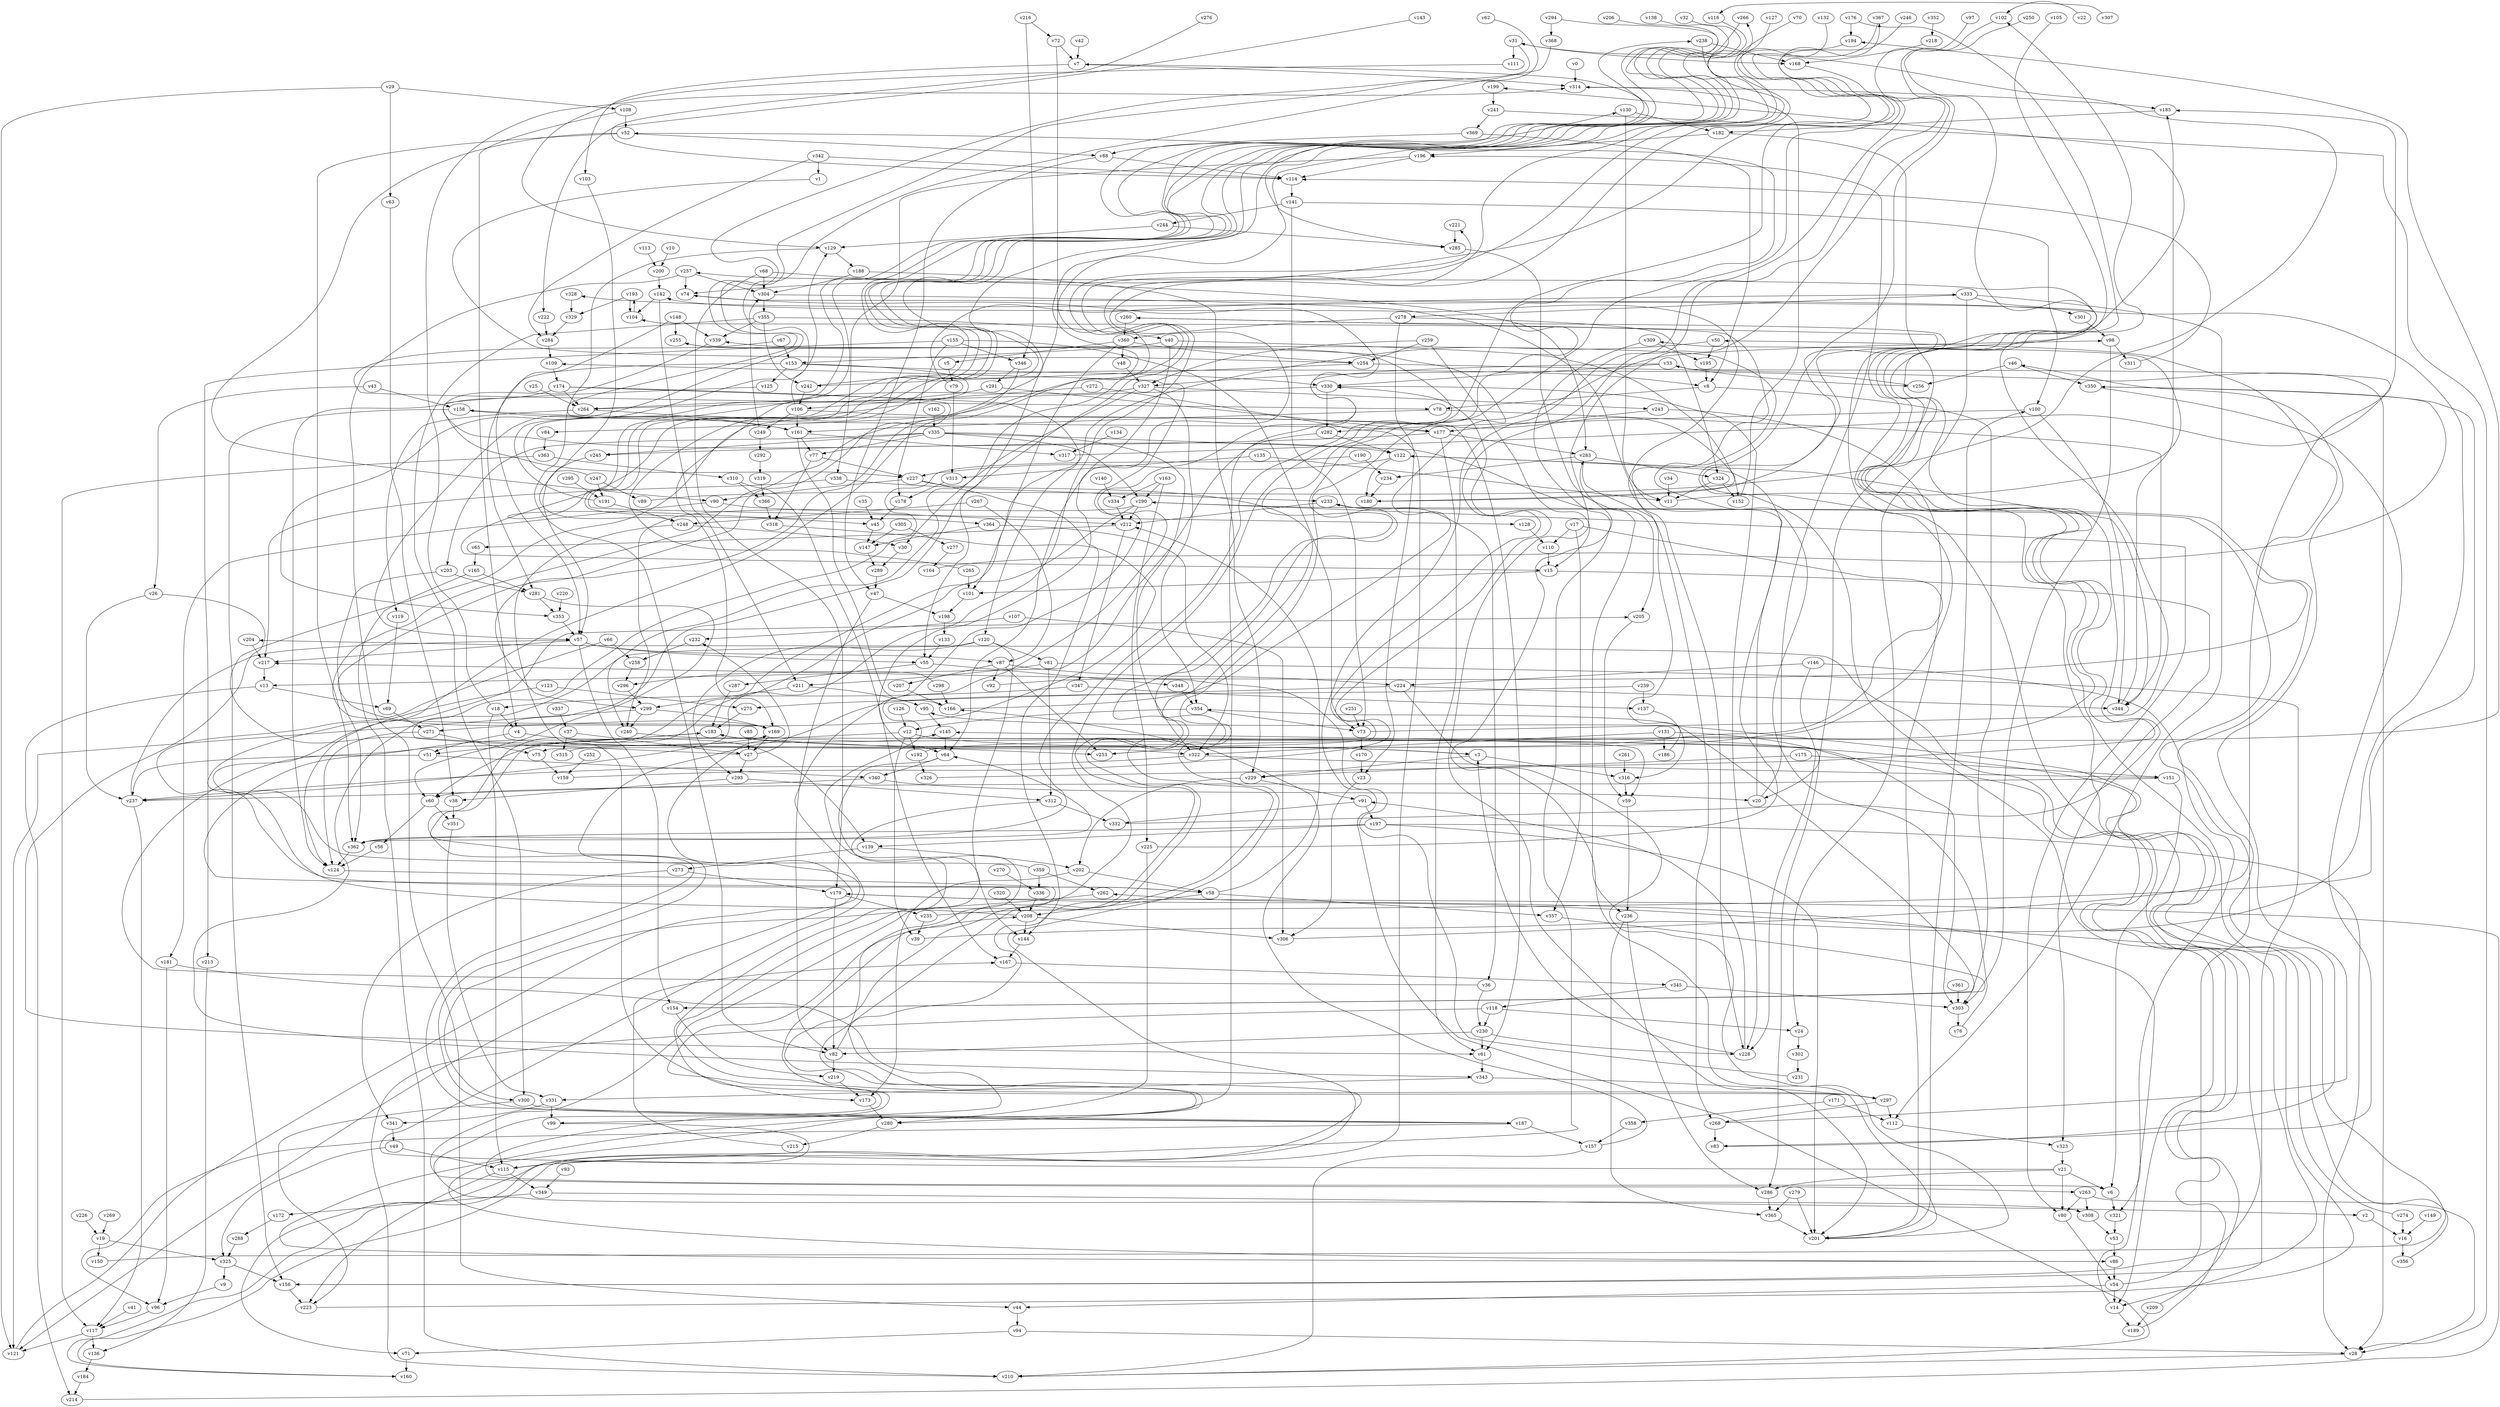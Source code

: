 // Benchmark game 555 - 370 vertices
// time_bound: 8
// targets: v320
digraph G {
    v0 [name="v0", player=1];
    v1 [name="v1", player=0];
    v2 [name="v2", player=1];
    v3 [name="v3", player=1];
    v4 [name="v4", player=1];
    v5 [name="v5", player=0];
    v6 [name="v6", player=1];
    v7 [name="v7", player=1];
    v8 [name="v8", player=0];
    v9 [name="v9", player=1];
    v10 [name="v10", player=1];
    v11 [name="v11", player=1];
    v12 [name="v12", player=1];
    v13 [name="v13", player=0];
    v14 [name="v14", player=0];
    v15 [name="v15", player=1];
    v16 [name="v16", player=0];
    v17 [name="v17", player=0];
    v18 [name="v18", player=1];
    v19 [name="v19", player=1];
    v20 [name="v20", player=0];
    v21 [name="v21", player=0];
    v22 [name="v22", player=0];
    v23 [name="v23", player=0];
    v24 [name="v24", player=0];
    v25 [name="v25", player=0];
    v26 [name="v26", player=1];
    v27 [name="v27", player=1];
    v28 [name="v28", player=0];
    v29 [name="v29", player=0];
    v30 [name="v30", player=1];
    v31 [name="v31", player=1];
    v32 [name="v32", player=1];
    v33 [name="v33", player=1];
    v34 [name="v34", player=0];
    v35 [name="v35", player=0];
    v36 [name="v36", player=0];
    v37 [name="v37", player=1];
    v38 [name="v38", player=0];
    v39 [name="v39", player=1];
    v40 [name="v40", player=1];
    v41 [name="v41", player=1];
    v42 [name="v42", player=0];
    v43 [name="v43", player=1];
    v44 [name="v44", player=0];
    v45 [name="v45", player=0];
    v46 [name="v46", player=0];
    v47 [name="v47", player=1];
    v48 [name="v48", player=0];
    v49 [name="v49", player=1];
    v50 [name="v50", player=1];
    v51 [name="v51", player=0];
    v52 [name="v52", player=1];
    v53 [name="v53", player=1];
    v54 [name="v54", player=1];
    v55 [name="v55", player=0];
    v56 [name="v56", player=0];
    v57 [name="v57", player=1];
    v58 [name="v58", player=0];
    v59 [name="v59", player=1];
    v60 [name="v60", player=1];
    v61 [name="v61", player=1];
    v62 [name="v62", player=0];
    v63 [name="v63", player=1];
    v64 [name="v64", player=1];
    v65 [name="v65", player=1];
    v66 [name="v66", player=1];
    v67 [name="v67", player=0];
    v68 [name="v68", player=1];
    v69 [name="v69", player=1];
    v70 [name="v70", player=0];
    v71 [name="v71", player=1];
    v72 [name="v72", player=0];
    v73 [name="v73", player=0];
    v74 [name="v74", player=1];
    v75 [name="v75", player=0];
    v76 [name="v76", player=1];
    v77 [name="v77", player=0];
    v78 [name="v78", player=1];
    v79 [name="v79", player=0];
    v80 [name="v80", player=1];
    v81 [name="v81", player=1];
    v82 [name="v82", player=0];
    v83 [name="v83", player=0];
    v84 [name="v84", player=0];
    v85 [name="v85", player=1];
    v86 [name="v86", player=1];
    v87 [name="v87", player=0];
    v88 [name="v88", player=1];
    v89 [name="v89", player=0];
    v90 [name="v90", player=1];
    v91 [name="v91", player=0];
    v92 [name="v92", player=1];
    v93 [name="v93", player=1];
    v94 [name="v94", player=0];
    v95 [name="v95", player=0];
    v96 [name="v96", player=1];
    v97 [name="v97", player=1];
    v98 [name="v98", player=0];
    v99 [name="v99", player=0];
    v100 [name="v100", player=1];
    v101 [name="v101", player=1];
    v102 [name="v102", player=1];
    v103 [name="v103", player=1];
    v104 [name="v104", player=0];
    v105 [name="v105", player=0];
    v106 [name="v106", player=1];
    v107 [name="v107", player=1];
    v108 [name="v108", player=1];
    v109 [name="v109", player=1];
    v110 [name="v110", player=1];
    v111 [name="v111", player=0];
    v112 [name="v112", player=0];
    v113 [name="v113", player=0];
    v114 [name="v114", player=0];
    v115 [name="v115", player=0];
    v116 [name="v116", player=1];
    v117 [name="v117", player=0];
    v118 [name="v118", player=1];
    v119 [name="v119", player=0];
    v120 [name="v120", player=0];
    v121 [name="v121", player=0];
    v122 [name="v122", player=1];
    v123 [name="v123", player=1];
    v124 [name="v124", player=1];
    v125 [name="v125", player=0];
    v126 [name="v126", player=0];
    v127 [name="v127", player=0];
    v128 [name="v128", player=0];
    v129 [name="v129", player=0];
    v130 [name="v130", player=0];
    v131 [name="v131", player=1];
    v132 [name="v132", player=0];
    v133 [name="v133", player=1];
    v134 [name="v134", player=1];
    v135 [name="v135", player=0];
    v136 [name="v136", player=1];
    v137 [name="v137", player=1];
    v138 [name="v138", player=0];
    v139 [name="v139", player=0];
    v140 [name="v140", player=0];
    v141 [name="v141", player=1];
    v142 [name="v142", player=0];
    v143 [name="v143", player=0];
    v144 [name="v144", player=0];
    v145 [name="v145", player=1];
    v146 [name="v146", player=1];
    v147 [name="v147", player=0];
    v148 [name="v148", player=1];
    v149 [name="v149", player=0];
    v150 [name="v150", player=0];
    v151 [name="v151", player=0];
    v152 [name="v152", player=0];
    v153 [name="v153", player=0];
    v154 [name="v154", player=0];
    v155 [name="v155", player=1];
    v156 [name="v156", player=1];
    v157 [name="v157", player=1];
    v158 [name="v158", player=0];
    v159 [name="v159", player=0];
    v160 [name="v160", player=1];
    v161 [name="v161", player=1];
    v162 [name="v162", player=1];
    v163 [name="v163", player=0];
    v164 [name="v164", player=1];
    v165 [name="v165", player=0];
    v166 [name="v166", player=0];
    v167 [name="v167", player=0];
    v168 [name="v168", player=0];
    v169 [name="v169", player=1];
    v170 [name="v170", player=1];
    v171 [name="v171", player=0];
    v172 [name="v172", player=1];
    v173 [name="v173", player=1];
    v174 [name="v174", player=1];
    v175 [name="v175", player=1];
    v176 [name="v176", player=0];
    v177 [name="v177", player=1];
    v178 [name="v178", player=0];
    v179 [name="v179", player=0];
    v180 [name="v180", player=1];
    v181 [name="v181", player=1];
    v182 [name="v182", player=0];
    v183 [name="v183", player=1];
    v184 [name="v184", player=0];
    v185 [name="v185", player=0];
    v186 [name="v186", player=0];
    v187 [name="v187", player=1];
    v188 [name="v188", player=0];
    v189 [name="v189", player=0];
    v190 [name="v190", player=1];
    v191 [name="v191", player=0];
    v192 [name="v192", player=0];
    v193 [name="v193", player=0];
    v194 [name="v194", player=1];
    v195 [name="v195", player=0];
    v196 [name="v196", player=0];
    v197 [name="v197", player=1];
    v198 [name="v198", player=1];
    v199 [name="v199", player=1];
    v200 [name="v200", player=0];
    v201 [name="v201", player=1];
    v202 [name="v202", player=1];
    v203 [name="v203", player=0];
    v204 [name="v204", player=1];
    v205 [name="v205", player=1];
    v206 [name="v206", player=0];
    v207 [name="v207", player=0];
    v208 [name="v208", player=1];
    v209 [name="v209", player=1];
    v210 [name="v210", player=0];
    v211 [name="v211", player=1];
    v212 [name="v212", player=1];
    v213 [name="v213", player=0];
    v214 [name="v214", player=1];
    v215 [name="v215", player=0];
    v216 [name="v216", player=1];
    v217 [name="v217", player=0];
    v218 [name="v218", player=0];
    v219 [name="v219", player=0];
    v220 [name="v220", player=1];
    v221 [name="v221", player=0];
    v222 [name="v222", player=1];
    v223 [name="v223", player=1];
    v224 [name="v224", player=0];
    v225 [name="v225", player=0];
    v226 [name="v226", player=1];
    v227 [name="v227", player=1];
    v228 [name="v228", player=1];
    v229 [name="v229", player=0];
    v230 [name="v230", player=0];
    v231 [name="v231", player=0];
    v232 [name="v232", player=1];
    v233 [name="v233", player=0];
    v234 [name="v234", player=1];
    v235 [name="v235", player=1];
    v236 [name="v236", player=0];
    v237 [name="v237", player=1];
    v238 [name="v238", player=0];
    v239 [name="v239", player=1];
    v240 [name="v240", player=1];
    v241 [name="v241", player=0];
    v242 [name="v242", player=0];
    v243 [name="v243", player=0];
    v244 [name="v244", player=0];
    v245 [name="v245", player=1];
    v246 [name="v246", player=1];
    v247 [name="v247", player=1];
    v248 [name="v248", player=0];
    v249 [name="v249", player=1];
    v250 [name="v250", player=0];
    v251 [name="v251", player=1];
    v252 [name="v252", player=1];
    v253 [name="v253", player=0];
    v254 [name="v254", player=0];
    v255 [name="v255", player=1];
    v256 [name="v256", player=1];
    v257 [name="v257", player=0];
    v258 [name="v258", player=1];
    v259 [name="v259", player=0];
    v260 [name="v260", player=1];
    v261 [name="v261", player=1];
    v262 [name="v262", player=1];
    v263 [name="v263", player=1];
    v264 [name="v264", player=1];
    v265 [name="v265", player=1];
    v266 [name="v266", player=1];
    v267 [name="v267", player=0];
    v268 [name="v268", player=1];
    v269 [name="v269", player=1];
    v270 [name="v270", player=1];
    v271 [name="v271", player=0];
    v272 [name="v272", player=1];
    v273 [name="v273", player=1];
    v274 [name="v274", player=1];
    v275 [name="v275", player=0];
    v276 [name="v276", player=0];
    v277 [name="v277", player=0];
    v278 [name="v278", player=1];
    v279 [name="v279", player=1];
    v280 [name="v280", player=0];
    v281 [name="v281", player=0];
    v282 [name="v282", player=0];
    v283 [name="v283", player=0];
    v284 [name="v284", player=1];
    v285 [name="v285", player=0];
    v286 [name="v286", player=1];
    v287 [name="v287", player=0];
    v288 [name="v288", player=0];
    v289 [name="v289", player=0];
    v290 [name="v290", player=0];
    v291 [name="v291", player=1];
    v292 [name="v292", player=1];
    v293 [name="v293", player=0];
    v294 [name="v294", player=0];
    v295 [name="v295", player=0];
    v296 [name="v296", player=1];
    v297 [name="v297", player=1];
    v298 [name="v298", player=0];
    v299 [name="v299", player=1];
    v300 [name="v300", player=1];
    v301 [name="v301", player=0];
    v302 [name="v302", player=1];
    v303 [name="v303", player=1];
    v304 [name="v304", player=1];
    v305 [name="v305", player=0];
    v306 [name="v306", player=0];
    v307 [name="v307", player=1];
    v308 [name="v308", player=0];
    v309 [name="v309", player=1];
    v310 [name="v310", player=1];
    v311 [name="v311", player=1];
    v312 [name="v312", player=0];
    v313 [name="v313", player=1];
    v314 [name="v314", player=0];
    v315 [name="v315", player=1];
    v316 [name="v316", player=1];
    v317 [name="v317", player=0];
    v318 [name="v318", player=1];
    v319 [name="v319", player=1];
    v320 [name="v320", player=1, target=1];
    v321 [name="v321", player=1];
    v322 [name="v322", player=1];
    v323 [name="v323", player=0];
    v324 [name="v324", player=0];
    v325 [name="v325", player=0];
    v326 [name="v326", player=1];
    v327 [name="v327", player=0];
    v328 [name="v328", player=0];
    v329 [name="v329", player=1];
    v330 [name="v330", player=1];
    v331 [name="v331", player=1];
    v332 [name="v332", player=1];
    v333 [name="v333", player=0];
    v334 [name="v334", player=0];
    v335 [name="v335", player=0];
    v336 [name="v336", player=1];
    v337 [name="v337", player=0];
    v338 [name="v338", player=0];
    v339 [name="v339", player=1];
    v340 [name="v340", player=1];
    v341 [name="v341", player=0];
    v342 [name="v342", player=0];
    v343 [name="v343", player=1];
    v344 [name="v344", player=0];
    v345 [name="v345", player=1];
    v346 [name="v346", player=1];
    v347 [name="v347", player=1];
    v348 [name="v348", player=1];
    v349 [name="v349", player=0];
    v350 [name="v350", player=0];
    v351 [name="v351", player=1];
    v352 [name="v352", player=1];
    v353 [name="v353", player=0];
    v354 [name="v354", player=0];
    v355 [name="v355", player=1];
    v356 [name="v356", player=1];
    v357 [name="v357", player=1];
    v358 [name="v358", player=0];
    v359 [name="v359", player=0];
    v360 [name="v360", player=1];
    v361 [name="v361", player=1];
    v362 [name="v362", player=1];
    v363 [name="v363", player=0];
    v364 [name="v364", player=1];
    v365 [name="v365", player=0];
    v366 [name="v366", player=0];
    v367 [name="v367", player=0];
    v368 [name="v368", player=1];
    v369 [name="v369", player=0];

    v0 -> v314;
    v1 -> v254 [constraint="t < 11"];
    v2 -> v16;
    v3 -> v229;
    v4 -> v51;
    v5 -> v79;
    v6 -> v321;
    v7 -> v314;
    v8 -> v78;
    v9 -> v96;
    v10 -> v200;
    v11 -> v309 [constraint="t < 6"];
    v12 -> v59;
    v13 -> v214;
    v14 -> v262 [constraint="t mod 4 == 0"];
    v15 -> v101;
    v16 -> v356;
    v17 -> v253 [constraint="t mod 3 == 1"];
    v18 -> v115;
    v19 -> v325;
    v20 -> v196;
    v21 -> v109 [constraint="t mod 2 == 1"];
    v22 -> v102 [constraint="t mod 3 == 2"];
    v23 -> v306;
    v24 -> v302;
    v25 -> v264;
    v26 -> v61 [constraint="t mod 5 == 4"];
    v27 -> v221 [constraint="t >= 3"];
    v28 -> v210;
    v29 -> v121;
    v30 -> v289;
    v31 -> v177 [constraint="t >= 2"];
    v32 -> v128 [constraint="t < 9"];
    v33 -> v297 [constraint="t mod 3 == 0"];
    v34 -> v11;
    v35 -> v45;
    v36 -> v169 [constraint="t mod 2 == 0"];
    v37 -> v315;
    v38 -> v351;
    v39 -> v328 [constraint="t mod 2 == 1"];
    v40 -> v64;
    v41 -> v117;
    v42 -> v7;
    v43 -> v26;
    v44 -> v94;
    v45 -> v147;
    v46 -> v350;
    v47 -> v82;
    v48 -> v327;
    v49 -> v325;
    v50 -> v187 [constraint="t mod 4 == 3"];
    v51 -> v237;
    v52 -> v90 [constraint="t mod 5 == 3"];
    v53 -> v86;
    v54 -> v14;
    v55 -> v348;
    v56 -> v124;
    v57 -> v55;
    v58 -> v183 [constraint="t < 9"];
    v59 -> v236;
    v60 -> v351;
    v61 -> v343;
    v62 -> v353 [constraint="t < 10"];
    v63 -> v38;
    v64 -> v263 [constraint="t >= 5"];
    v65 -> v165;
    v66 -> v58 [constraint="t >= 3"];
    v67 -> v78 [constraint="t mod 2 == 1"];
    v68 -> v283;
    v69 -> v271;
    v70 -> v237 [constraint="t >= 2"];
    v71 -> v160;
    v72 -> v55;
    v73 -> v199 [constraint="t < 9"];
    v74 -> v13 [constraint="t mod 4 == 1"];
    v75 -> v159;
    v76 -> v255 [constraint="t < 12"];
    v77 -> v318;
    v78 -> v161;
    v79 -> v333;
    v80 -> v54;
    v81 -> v14;
    v82 -> v219;
    v83 -> v233 [constraint="t >= 4"];
    v84 -> v363;
    v85 -> v27;
    v86 -> v52 [constraint="t >= 2"];
    v87 -> v92;
    v88 -> v47;
    v89 -> v31 [constraint="t < 8"];
    v90 -> v181;
    v91 -> v197;
    v92 -> v50 [constraint="t mod 2 == 0"];
    v93 -> v349;
    v94 -> v28;
    v95 -> v145;
    v96 -> v117;
    v97 -> v201 [constraint="t < 11"];
    v98 -> v311;
    v99 -> v160 [constraint="t < 10"];
    v100 -> v344;
    v101 -> v198;
    v102 -> v14 [constraint="t >= 4"];
    v103 -> v248;
    v104 -> v193;
    v105 -> v156 [constraint="t < 7"];
    v106 -> v61;
    v107 -> v232;
    v108 -> v52;
    v109 -> v174;
    v110 -> v15;
    v111 -> v129 [constraint="t >= 5"];
    v112 -> v323;
    v113 -> v200;
    v114 -> v141;
    v115 -> v349;
    v116 -> v15 [constraint="t < 11"];
    v117 -> v121;
    v118 -> v210;
    v119 -> v69;
    v120 -> v240;
    v121 -> v145 [constraint="t mod 2 == 1"];
    v122 -> v344 [constraint="t mod 3 == 1"];
    v123 -> v275;
    v124 -> v308 [constraint="t mod 4 == 3"];
    v125 -> v122 [constraint="t < 11"];
    v126 -> v12;
    v127 -> v169 [constraint="t >= 5"];
    v128 -> v110;
    v129 -> v82;
    v130 -> v11;
    v131 -> v303;
    v132 -> v64 [constraint="t < 6"];
    v133 -> v55;
    v134 -> v317;
    v135 -> v313;
    v136 -> v184;
    v137 -> v316;
    v138 -> v364 [constraint="t < 9"];
    v139 -> v273;
    v140 -> v334;
    v141 -> v73;
    v142 -> v211;
    v143 -> v222 [constraint="t mod 4 == 2"];
    v144 -> v167;
    v145 -> v64;
    v146 -> v228;
    v147 -> v289;
    v148 -> v281;
    v149 -> v16;
    v150 -> v257 [constraint="t < 13"];
    v151 -> v60 [constraint="t < 6"];
    v152 -> v314;
    v153 -> v3 [constraint="t < 7"];
    v154 -> v142 [constraint="t >= 2"];
    v155 -> v178;
    v156 -> v223;
    v157 -> v166 [constraint="t >= 5"];
    v158 -> v156;
    v159 -> v330 [constraint="t >= 5"];
    v160 -> v339 [constraint="t < 12"];
    v161 -> v166;
    v162 -> v335;
    v163 -> v334;
    v164 -> v350 [constraint="t < 5"];
    v165 -> v210;
    v166 -> v98 [constraint="t >= 5"];
    v167 -> v345;
    v168 -> v75 [constraint="t >= 4"];
    v169 -> v27;
    v170 -> v23;
    v171 -> v112;
    v172 -> v288;
    v173 -> v280;
    v174 -> v169 [constraint="t < 15"];
    v175 -> v151;
    v176 -> v156 [constraint="t < 7"];
    v177 -> v245;
    v178 -> v45;
    v179 -> v235;
    v180 -> v158 [constraint="t >= 1"];
    v181 -> v99 [constraint="t mod 3 == 2"];
    v182 -> v286;
    v183 -> v253;
    v184 -> v214;
    v185 -> v182;
    v186 -> v354 [constraint="t < 11"];
    v187 -> v96 [constraint="t < 15"];
    v188 -> v229;
    v189 -> v183 [constraint="t < 12"];
    v190 -> v343 [constraint="t >= 1"];
    v191 -> v7 [constraint="t < 13"];
    v192 -> v102 [constraint="t < 11"];
    v193 -> v329;
    v194 -> v74 [constraint="t mod 3 == 2"];
    v195 -> v8;
    v196 -> v114;
    v197 -> v139;
    v198 -> v133;
    v199 -> v241;
    v200 -> v142;
    v201 -> v283 [constraint="t < 14"];
    v202 -> v58;
    v203 -> v362;
    v204 -> v217;
    v205 -> v59;
    v206 -> v45 [constraint="t < 11"];
    v207 -> v166;
    v208 -> v130 [constraint="t >= 1"];
    v209 -> v204 [constraint="t mod 2 == 0"];
    v210 -> v367 [constraint="t < 15"];
    v211 -> v95;
    v212 -> v347;
    v213 -> v136;
    v214 -> v179 [constraint="t >= 3"];
    v215 -> v167;
    v216 -> v72;
    v217 -> v13;
    v218 -> v168;
    v219 -> v173;
    v220 -> v353;
    v221 -> v285;
    v222 -> v284;
    v223 -> v179 [constraint="t >= 5"];
    v224 -> v201 [constraint="t >= 1"];
    v225 -> v104 [constraint="t >= 4"];
    v226 -> v19;
    v227 -> v71 [constraint="t mod 2 == 1"];
    v228 -> v3 [constraint="t < 12"];
    v229 -> v202;
    v230 -> v228;
    v231 -> v217 [constraint="t >= 4"];
    v232 -> v258;
    v233 -> v212;
    v234 -> v180;
    v235 -> v350 [constraint="t mod 2 == 1"];
    v236 -> v365;
    v237 -> v117;
    v238 -> v322 [constraint="t < 15"];
    v239 -> v121 [constraint="t mod 4 == 1"];
    v240 -> v20 [constraint="t >= 3"];
    v241 -> v28;
    v242 -> v8 [constraint="t < 8"];
    v243 -> v177;
    v244 -> v129;
    v245 -> v57;
    v246 -> v86 [constraint="t mod 2 == 1"];
    v247 -> v238 [constraint="t < 5"];
    v248 -> v173;
    v249 -> v304;
    v250 -> v180 [constraint="t mod 3 == 0"];
    v251 -> v73;
    v252 -> v159;
    v253 -> v260 [constraint="t mod 2 == 0"];
    v254 -> v28;
    v255 -> v362 [constraint="t < 15"];
    v256 -> v327 [constraint="t >= 2"];
    v257 -> v304;
    v258 -> v296;
    v259 -> v15;
    v260 -> v360;
    v261 -> v316;
    v262 -> v300 [constraint="t < 10"];
    v263 -> v308;
    v264 -> v119;
    v265 -> v266 [constraint="t < 7"];
    v266 -> v84 [constraint="t < 14"];
    v267 -> v87;
    v268 -> v46 [constraint="t >= 1"];
    v269 -> v19;
    v270 -> v336;
    v271 -> v124;
    v272 -> v115;
    v273 -> v179;
    v274 -> v145 [constraint="t < 11"];
    v275 -> v183;
    v276 -> v114 [constraint="t mod 4 == 1"];
    v277 -> v164;
    v278 -> v324;
    v279 -> v201;
    v280 -> v215;
    v281 -> v60 [constraint="t < 11"];
    v282 -> v122;
    v283 -> v234;
    v284 -> v109;
    v285 -> v205;
    v286 -> v365;
    v287 -> v183;
    v288 -> v325;
    v289 -> v47;
    v290 -> v187 [constraint="t < 5"];
    v291 -> v264;
    v292 -> v319;
    v293 -> v38;
    v294 -> v285 [constraint="t >= 2"];
    v295 -> v191;
    v296 -> v299;
    v297 -> v112;
    v298 -> v296 [constraint="t >= 4"];
    v299 -> v169;
    v300 -> v223;
    v301 -> v98;
    v302 -> v231;
    v303 -> v76;
    v304 -> v228;
    v305 -> v277;
    v306 -> v290 [constraint="t >= 3"];
    v307 -> v116 [constraint="t >= 5"];
    v308 -> v53;
    v309 -> v195;
    v310 -> v366;
    v311 -> v114 [constraint="t mod 5 == 0"];
    v312 -> v297 [constraint="t < 8"];
    v313 -> v178;
    v314 -> v185;
    v315 -> v194 [constraint="t >= 1"];
    v316 -> v59;
    v317 -> v33 [constraint="t >= 4"];
    v318 -> v271 [constraint="t >= 3"];
    v319 -> v366;
    v320 -> v208;
    v321 -> v53;
    v322 -> v237;
    v323 -> v21;
    v324 -> v11;
    v325 -> v9;
    v326 -> v74 [constraint="t mod 3 == 0"];
    v327 -> v169;
    v328 -> v329;
    v329 -> v284;
    v330 -> v282;
    v331 -> v341;
    v332 -> v260 [constraint="t < 5"];
    v333 -> v278;
    v334 -> v212;
    v335 -> v203;
    v336 -> v208;
    v337 -> v37;
    v338 -> v233;
    v339 -> v227 [constraint="t < 14"];
    v340 -> v237;
    v341 -> v49;
    v342 -> v284;
    v343 -> v297;
    v344 -> v185;
    v345 -> v118;
    v346 -> v299 [constraint="t >= 2"];
    v347 -> v137;
    v348 -> v354;
    v349 -> v2;
    v350 -> v83 [constraint="t < 5"];
    v351 -> v331;
    v352 -> v218;
    v353 -> v57;
    v354 -> v12;
    v355 -> v339;
    v356 -> v95 [constraint="t mod 4 == 0"];
    v357 -> v154 [constraint="t >= 3"];
    v358 -> v157;
    v359 -> v205 [constraint="t mod 3 == 0"];
    v360 -> v254;
    v361 -> v303;
    v362 -> v64 [constraint="t < 9"];
    v363 -> v310;
    v364 -> v147;
    v365 -> v201;
    v366 -> v318;
    v367 -> v6 [constraint="t mod 3 == 0"];
    v368 -> v57 [constraint="t < 8"];
    v369 -> v88;
    v141 -> v244;
    v228 -> v91;
    v272 -> v106;
    v193 -> v104;
    v31 -> v168;
    v57 -> v87;
    v130 -> v182;
    v108 -> v4;
    v230 -> v82;
    v290 -> v80;
    v179 -> v82;
    v57 -> v154;
    v312 -> v332;
    v360 -> v5;
    v106 -> v249;
    v278 -> v360;
    v203 -> v281;
    v100 -> v282;
    v148 -> v339;
    v369 -> v8;
    v192 -> v326;
    v227 -> v144;
    v91 -> v332;
    v201 -> v100;
    v115 -> v223;
    v58 -> v357;
    v81 -> v211;
    v299 -> v121;
    v158 -> v161;
    v197 -> v362;
    v14 -> v189;
    v242 -> v106;
    v141 -> v100;
    v233 -> v36;
    v208 -> v306;
    v359 -> v336;
    v55 -> v287;
    v40 -> v152;
    v331 -> v99;
    v330 -> v264;
    v154 -> v219;
    v68 -> v179;
    v174 -> v264;
    v259 -> v327;
    v327 -> v30;
    v347 -> v18;
    v208 -> v144;
    v343 -> v331;
    v335 -> v77;
    v27 -> v232;
    v120 -> v81;
    v265 -> v101;
    v355 -> v40;
    v177 -> v61;
    v237 -> v57;
    v88 -> v114;
    v197 -> v28;
    v310 -> v167;
    v183 -> v51;
    v335 -> v236;
    v176 -> v194;
    v274 -> v16;
    v146 -> v224;
    v155 -> v213;
    v254 -> v242;
    v335 -> v290;
    v135 -> v11;
    v161 -> v317;
    v346 -> v291;
    v241 -> v369;
    v78 -> v344;
    v333 -> v24;
    v182 -> v196;
    v330 -> v228;
    v342 -> v1;
    v212 -> v65;
    v58 -> v208;
    v291 -> v177;
    v197 -> v201;
    v77 -> v227;
    v13 -> v69;
    v12 -> v3;
    v273 -> v341;
    v120 -> v293;
    v18 -> v4;
    v243 -> v201;
    v46 -> v256;
    v257 -> v74;
    v304 -> v355;
    v3 -> v316;
    v106 -> v129;
    v322 -> v151;
    v36 -> v230;
    v37 -> v27;
    v52 -> v362;
    v12 -> v39;
    v40 -> v153;
    v7 -> v103;
    v142 -> v104;
    v87 -> v207;
    v8 -> v303;
    v333 -> v301;
    v359 -> v262;
    v19 -> v150;
    v281 -> v353;
    v202 -> v173;
    v117 -> v136;
    v68 -> v304;
    v17 -> v357;
    v211 -> v299;
    v123 -> v124;
    v148 -> v255;
    v54 -> v185;
    v122 -> v180;
    v122 -> v227;
    v146 -> v321;
    v31 -> v111;
    v49 -> v115;
    v244 -> v285;
    v47 -> v198;
    v191 -> v248;
    v188 -> v304;
    v300 -> v187;
    v235 -> v39;
    v229 -> v91;
    v66 -> v258;
    v58 -> v212;
    v355 -> v300;
    v64 -> v340;
    v335 -> v245;
    v298 -> v166;
    v12 -> v60;
    v297 -> v268;
    v174 -> v120;
    v157 -> v210;
    v27 -> v293;
    v50 -> v195;
    v249 -> v292;
    v86 -> v54;
    v355 -> v242;
    v72 -> v7;
    v43 -> v158;
    v175 -> v229;
    v247 -> v89;
    v54 -> v44;
    v94 -> v71;
    v338 -> v217;
    v18 -> v314;
    v257 -> v44;
    v196 -> v338;
    v360 -> v101;
    v238 -> v168;
    v290 -> v240;
    v155 -> v346;
    v187 -> v157;
    v263 -> v28;
    v81 -> v312;
    v239 -> v137;
    v227 -> v90;
    v171 -> v358;
    v29 -> v108;
    v151 -> v6;
    v263 -> v80;
    v279 -> v365;
    v12 -> v192;
    v294 -> v368;
    v33 -> v256;
    v107 -> v306;
    v67 -> v153;
    v90 -> v212;
    v21 -> v286;
    v98 -> v303;
    v190 -> v234;
    v153 -> v125;
    v290 -> v212;
    v259 -> v254;
    v342 -> v114;
    v20 -> v122;
    v177 -> v283;
    v360 -> v48;
    v153 -> v330;
    v224 -> v275;
    v236 -> v286;
    v21 -> v80;
    v230 -> v61;
    v87 -> v224;
    v224 -> v344;
    v21 -> v6;
    v163 -> v290;
    v309 -> v115;
    v267 -> v248;
    v209 -> v189;
    v79 -> v313;
    v120 -> v144;
    v129 -> v188;
    v324 -> v152;
    v293 -> v312;
    v153 -> v57;
    v106 -> v161;
    v362 -> v124;
    v225 -> v280;
    v163 -> v225;
    v29 -> v63;
    v155 -> v73;
    v118 -> v24;
    v131 -> v186;
    v271 -> v75;
    v354 -> v73;
    v60 -> v56;
    v17 -> v110;
    v282 -> v280;
    v283 -> v324;
    v73 -> v170;
    v181 -> v96;
    v4 -> v139;
    v82 -> v208;
    v335 -> v322;
    v161 -> v77;
    v340 -> v20;
    v349 -> v172;
    v278 -> v23;
    v165 -> v281;
    v33 -> v330;
    v15 -> v323;
    v131 -> v322;
    v327 -> v243;
    v248 -> v30;
    v52 -> v88;
    v305 -> v147;
    v247 -> v191;
    v216 -> v346;
    v264 -> v161;
    v283 -> v268;
    v364 -> v322;
    v57 -> v217;
    v174 -> v124;
    v87 -> v253;
    v26 -> v237;
    v363 -> v117;
    v51 -> v340;
    v333 -> v112;
    v327 -> v354;
    v325 -> v156;
    v139 -> v202;
    v118 -> v230;
    v299 -> v240;
    v268 -> v83;
    v345 -> v303;
}
